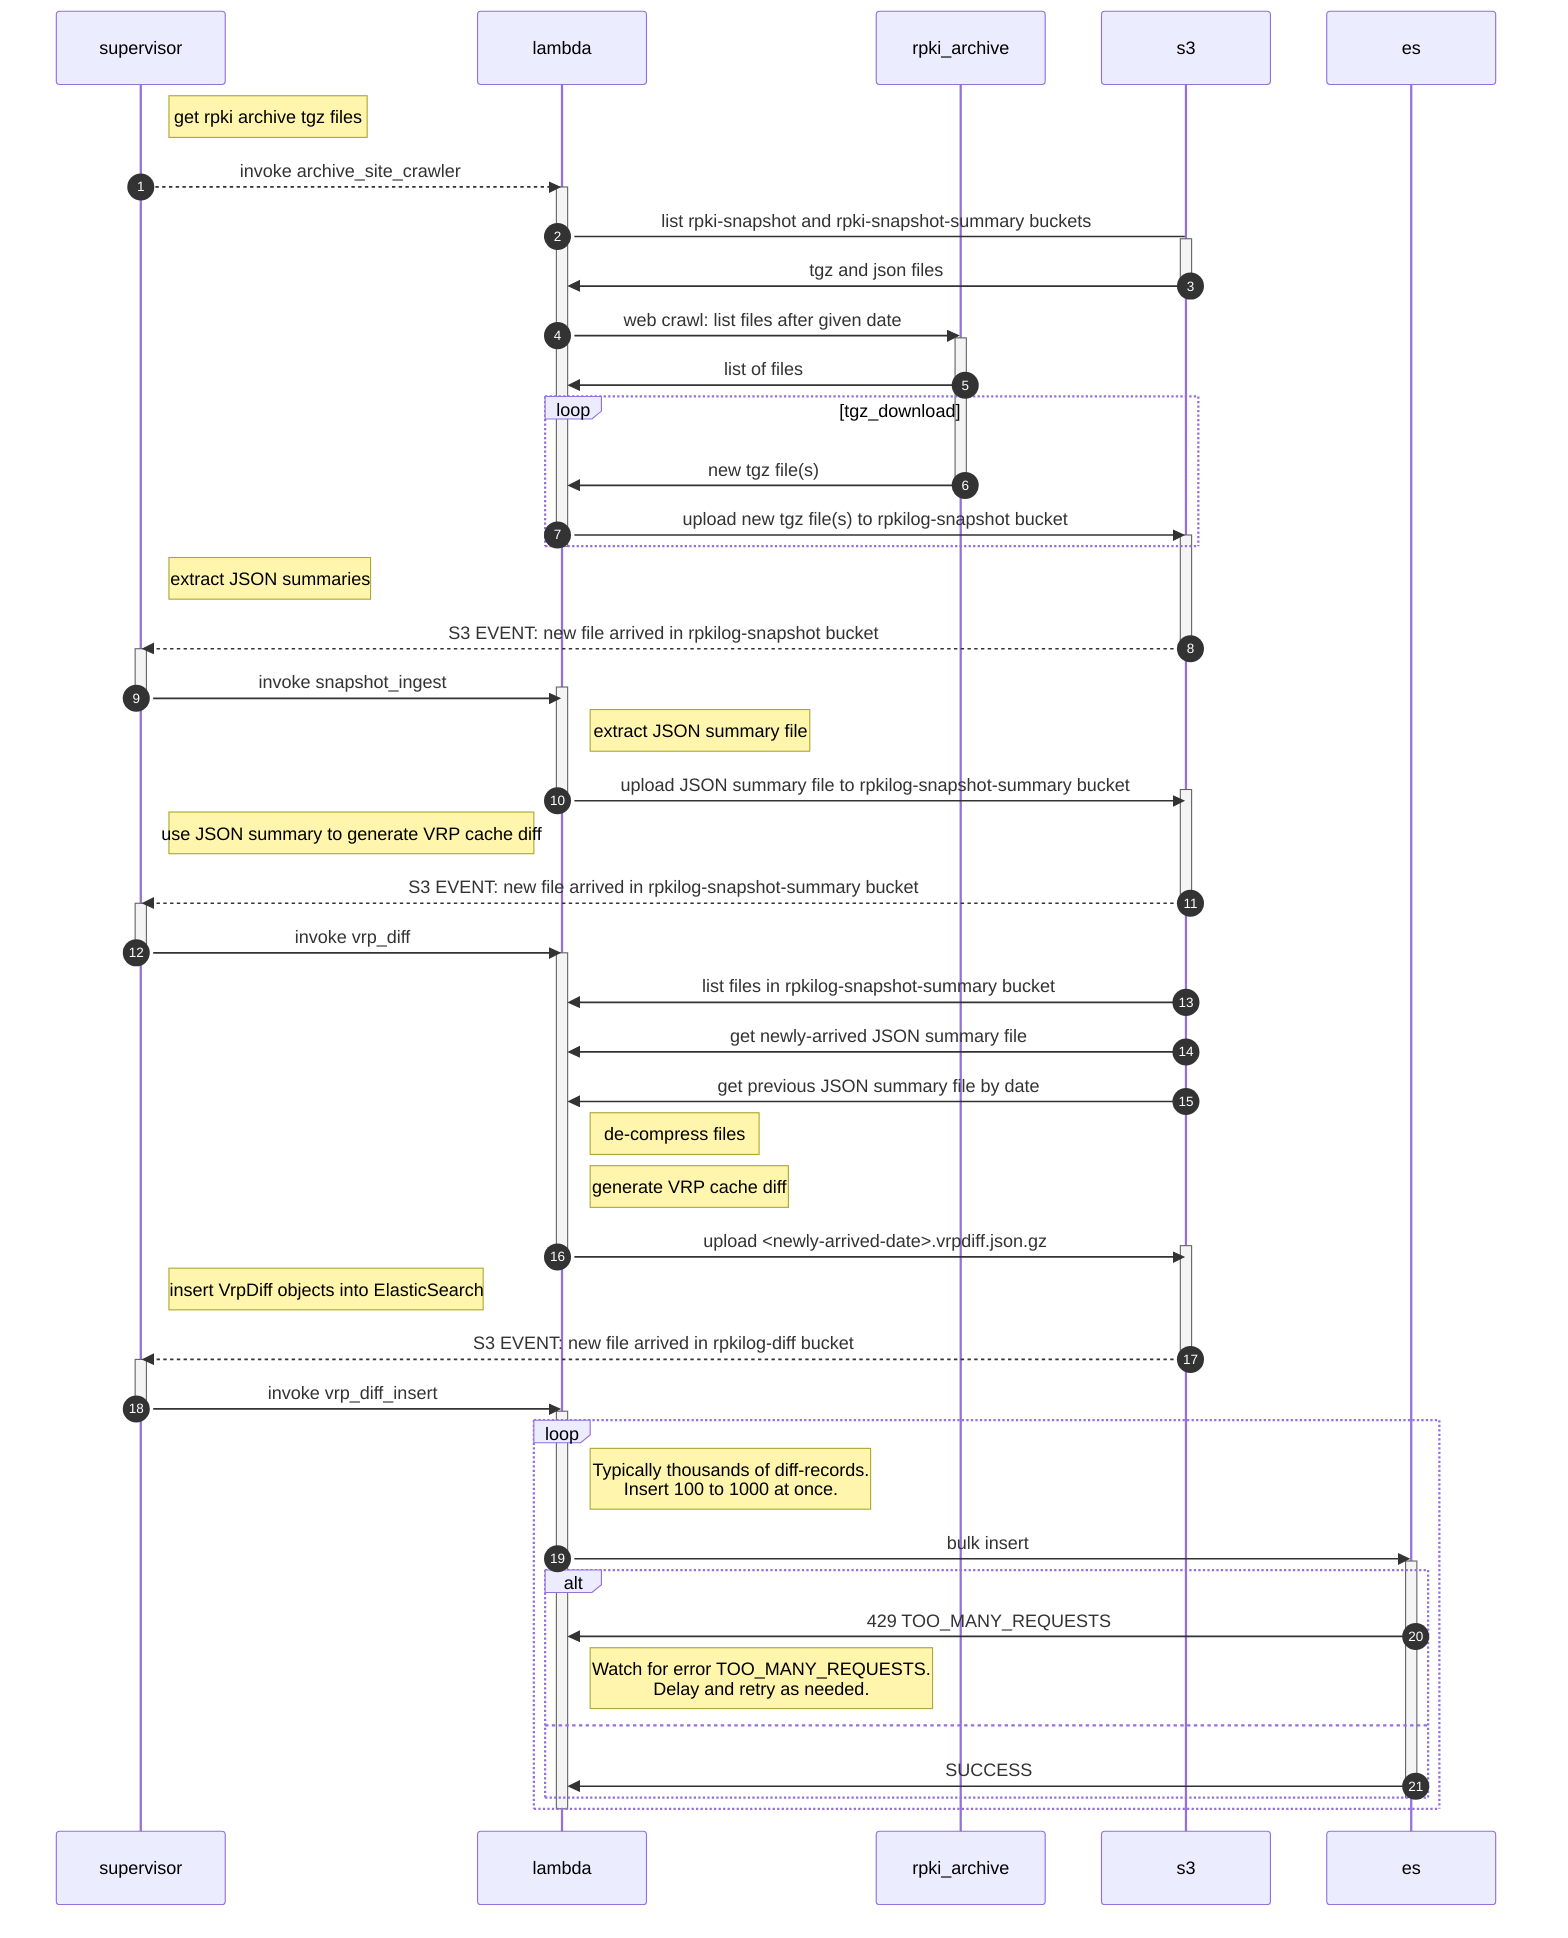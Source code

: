 sequenceDiagram
    autonumber

    participant supervisor
    participant lambda
    participant rpki_archive
    participant s3
    participant es

    Note right of supervisor: get rpki archive tgz files
    supervisor-->>lambda: invoke archive_site_crawler
    activate lambda
    lambda->s3: list rpki-snapshot and rpki-snapshot-summary buckets
    activate s3
    s3->>lambda: tgz and json files
    deactivate s3
    lambda->>rpki_archive: web crawl: list files after given date
    activate rpki_archive
    rpki_archive->>lambda: list of files
    loop tgz_download
        rpki_archive->>lambda: new tgz file(s)
        deactivate rpki_archive
        lambda->>s3: upload new tgz file(s) to rpkilog-snapshot bucket
        activate s3
    end
    deactivate lambda

    Note right of supervisor: extract JSON summaries
    s3-->>supervisor: S3 EVENT: new file arrived in rpkilog-snapshot bucket
    deactivate s3
    activate supervisor
    supervisor->>lambda: invoke snapshot_ingest
    activate lambda
    deactivate supervisor
    Note right of lambda: extract JSON summary file
    lambda->>s3: upload JSON summary file to rpkilog-snapshot-summary bucket
    activate s3
    deactivate lambda

    Note right of supervisor: use JSON summary to generate VRP cache diff
    s3-->>supervisor: S3 EVENT: new file arrived in rpkilog-snapshot-summary bucket
    deactivate s3
    activate supervisor
    supervisor->>lambda: invoke vrp_diff
    deactivate supervisor
    activate lambda
    s3->>lambda: list files in rpkilog-snapshot-summary bucket
    s3->>lambda: get newly-arrived JSON summary file
    s3->>lambda: get previous JSON summary file by date
    Note right of lambda: de-compress files
    Note right of lambda: generate VRP cache diff
    lambda->>s3: upload <newly-arrived-date>.vrpdiff.json.gz
    activate s3
    deactivate lambda

    Note right of supervisor: insert VrpDiff objects into ElasticSearch
    s3-->>supervisor: S3 EVENT: new file arrived in rpkilog-diff bucket
    deactivate s3
    activate supervisor
    supervisor->>lambda: invoke vrp_diff_insert
    deactivate supervisor
    activate lambda
    loop
        Note right of lambda: Typically thousands of diff-records.<br>Insert 100 to 1000 at once.
        lambda->>es: bulk insert
        activate es
        alt
            es->>lambda: 429 TOO_MANY_REQUESTS
            Note right of lambda: Watch for error TOO_MANY_REQUESTS.<br>Delay and retry as needed.
        else
            es->>lambda: SUCCESS
        end
        deactivate es
    end
    deactivate lambda